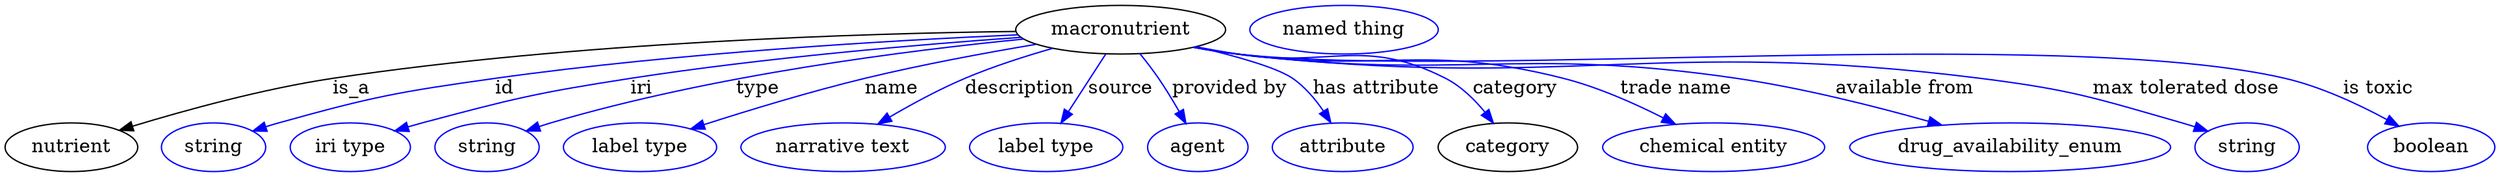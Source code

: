 digraph {
	graph [bb="0,0,1835.5,123"];
	node [label="\N"];
	macronutrient	[height=0.5,
		label=macronutrient,
		pos="823.75,105",
		width=2.1484];
	nutrient	[height=0.5,
		pos="48.746,18",
		width=1.354];
	macronutrient -> nutrient	[label=is_a,
		lp="255.75,61.5",
		pos="e,84.212,30.556 746.55,103.76 634.66,102.41 421.16,96.098 241.75,69 190.38,61.242 132.9,45.394 94.139,33.609"];
	id	[color=blue,
		height=0.5,
		label=string,
		pos="153.75,18",
		width=1.0652];
	macronutrient -> id	[color=blue,
		label=id,
		lp="368.75,61.5",
		pos="e,182.73,29.984 747.8,101.22 655.99,97.183 496.96,87.987 361.75,69 289.84,58.904 271.69,55.499 201.75,36 198.64,35.133 195.44,34.168 \
192.24,33.151",
		style=solid];
	iri	[color=blue,
		height=0.5,
		label="iri type",
		pos="254.75,18",
		width=1.2277];
	macronutrient -> iri	[color=blue,
		label=iri,
		lp="469.75,61.5",
		pos="e,288.02,30.005 749.94,99.383 676.56,94.202 560.94,84.44 461.75,69 393.01,58.301 375.99,53.797 308.75,36 305.16,35.052 301.46,34.014 \
297.76,32.933",
		style=solid];
	type	[color=blue,
		height=0.5,
		label=string,
		pos="355.75,18",
		width=1.0652];
	macronutrient -> type	[color=blue,
		label=type,
		lp="555.75,61.5",
		pos="e,384.4,29.968 752.11,98.074 667.32,89.776 522.52,71.545 402.75,36 399.84,35.139 396.86,34.197 393.87,33.212",
		style=solid];
	name	[color=blue,
		height=0.5,
		label="label type",
		pos="468.75,18",
		width=1.5707];
	macronutrient -> name	[color=blue,
		label=name,
		lp="654.75,61.5",
		pos="e,506.33,31.607 761.24,94.193 724.25,87.95 676.58,79.142 634.75,69 594.32,59.2 549.16,45.409 516.16,34.792",
		style=solid];
	description	[color=blue,
		height=0.5,
		label="narrative text",
		pos="618.75,18",
		width=2.0943];
	macronutrient -> description	[color=blue,
		label=description,
		lp="749.25,61.5",
		pos="e,644.39,35.167 773.68,91.259 753.2,85.408 729.49,77.803 708.75,69 689.73,60.93 669.53,49.953 653.1,40.34",
		style=solid];
	source	[color=blue,
		height=0.5,
		label="label type",
		pos="768.75,18",
		width=1.5707];
	macronutrient -> source	[color=blue,
		label=source,
		lp="823.75,61.5",
		pos="e,779.67,35.885 812.62,86.799 804.74,74.622 794.04,58.089 785.18,44.398",
		style=solid];
	"provided by"	[color=blue,
		height=0.5,
		label=agent,
		pos="880.75,18",
		width=1.0291];
	macronutrient -> "provided by"	[color=blue,
		label="provided by",
		lp="904.25,61.5",
		pos="e,871.94,35.59 837.94,87.299 842.53,81.628 847.53,75.165 851.75,69 857.04,61.262 862.33,52.512 866.92,44.519",
		style=solid];
	"has attribute"	[color=blue,
		height=0.5,
		label=attribute,
		pos="987.75,18",
		width=1.4443];
	macronutrient -> "has attribute"	[color=blue,
		label="has attribute",
		lp="1012.7,61.5",
		pos="e,978.96,36.182 879.54,92.396 907.91,85.757 938.86,77.151 950.75,69 959.83,62.769 967.55,53.565 973.55,44.747",
		style=solid];
	category	[height=0.5,
		pos="1108.7,18",
		width=1.4263];
	macronutrient -> category	[color=blue,
		label=category,
		lp="1114.2,61.5",
		pos="e,1098.3,35.869 879.15,92.382 889.3,90.443 899.82,88.558 909.75,87 977.82,76.31 1002.5,100.65 1063.7,69 1075,63.192 1084.8,53.352 \
1092.3,43.93",
		style=solid];
	"trade name"	[color=blue,
		height=0.5,
		label="chemical entity",
		pos="1259.7,18",
		width=2.2748];
	macronutrient -> "trade name"	[color=blue,
		label="trade name",
		lp="1231.7,61.5",
		pos="e,1231.8,35.033 878.63,92.128 888.94,90.191 899.64,88.373 909.75,87 1015.7,72.602 1046.1,95.541 1149.7,69 1175.1,62.5 1201.9,50.444 \
1222.7,39.8",
		style=solid];
	"available from"	[color=blue,
		height=0.5,
		label=drug_availability_enum,
		pos="1477.7,18",
		width=3.2858];
	macronutrient -> "available from"	[color=blue,
		label="available from",
		lp="1401.2,61.5",
		pos="e,1427.5,34.4 877.69,92.086 888.27,90.103 899.32,88.279 909.75,87 1071.8,67.112 1115.2,92.824 1276.7,69 1324.8,61.915 1378.1,48.39 \
1417.7,37.191",
		style=solid];
	"max tolerated dose"	[color=blue,
		height=0.5,
		label=string,
		pos="1652.7,18",
		width=1.0652];
	macronutrient -> "max tolerated dose"	[color=blue,
		label="max tolerated dose",
		lp="1608.7,61.5",
		pos="e,1623.7,29.908 877.67,91.952 888.26,89.981 899.31,88.195 909.75,87 1151.4,59.324 1215.4,99.601 1456.7,69 1523.6,60.522 1540,54.617 \
1604.7,36 1607.8,35.109 1611,34.126 1614.2,33.096",
		style=solid];
	"is toxic"	[color=blue,
		height=0.5,
		label=boolean,
		pos="1788.7,18",
		width=1.2999];
	macronutrient -> "is toxic"	[color=blue,
		label="is toxic",
		lp="1749.7,61.5",
		pos="e,1764.7,33.768 877.2,91.957 887.93,89.959 899.16,88.161 909.75,87 1080.3,68.292 1514.7,108.16 1681.7,69 1707.9,62.873 1735.3,49.932 \
1755.8,38.751",
		style=solid];
	"named thing_category"	[color=blue,
		height=0.5,
		label="named thing",
		pos="988.75,105",
		width=1.9318];
}
